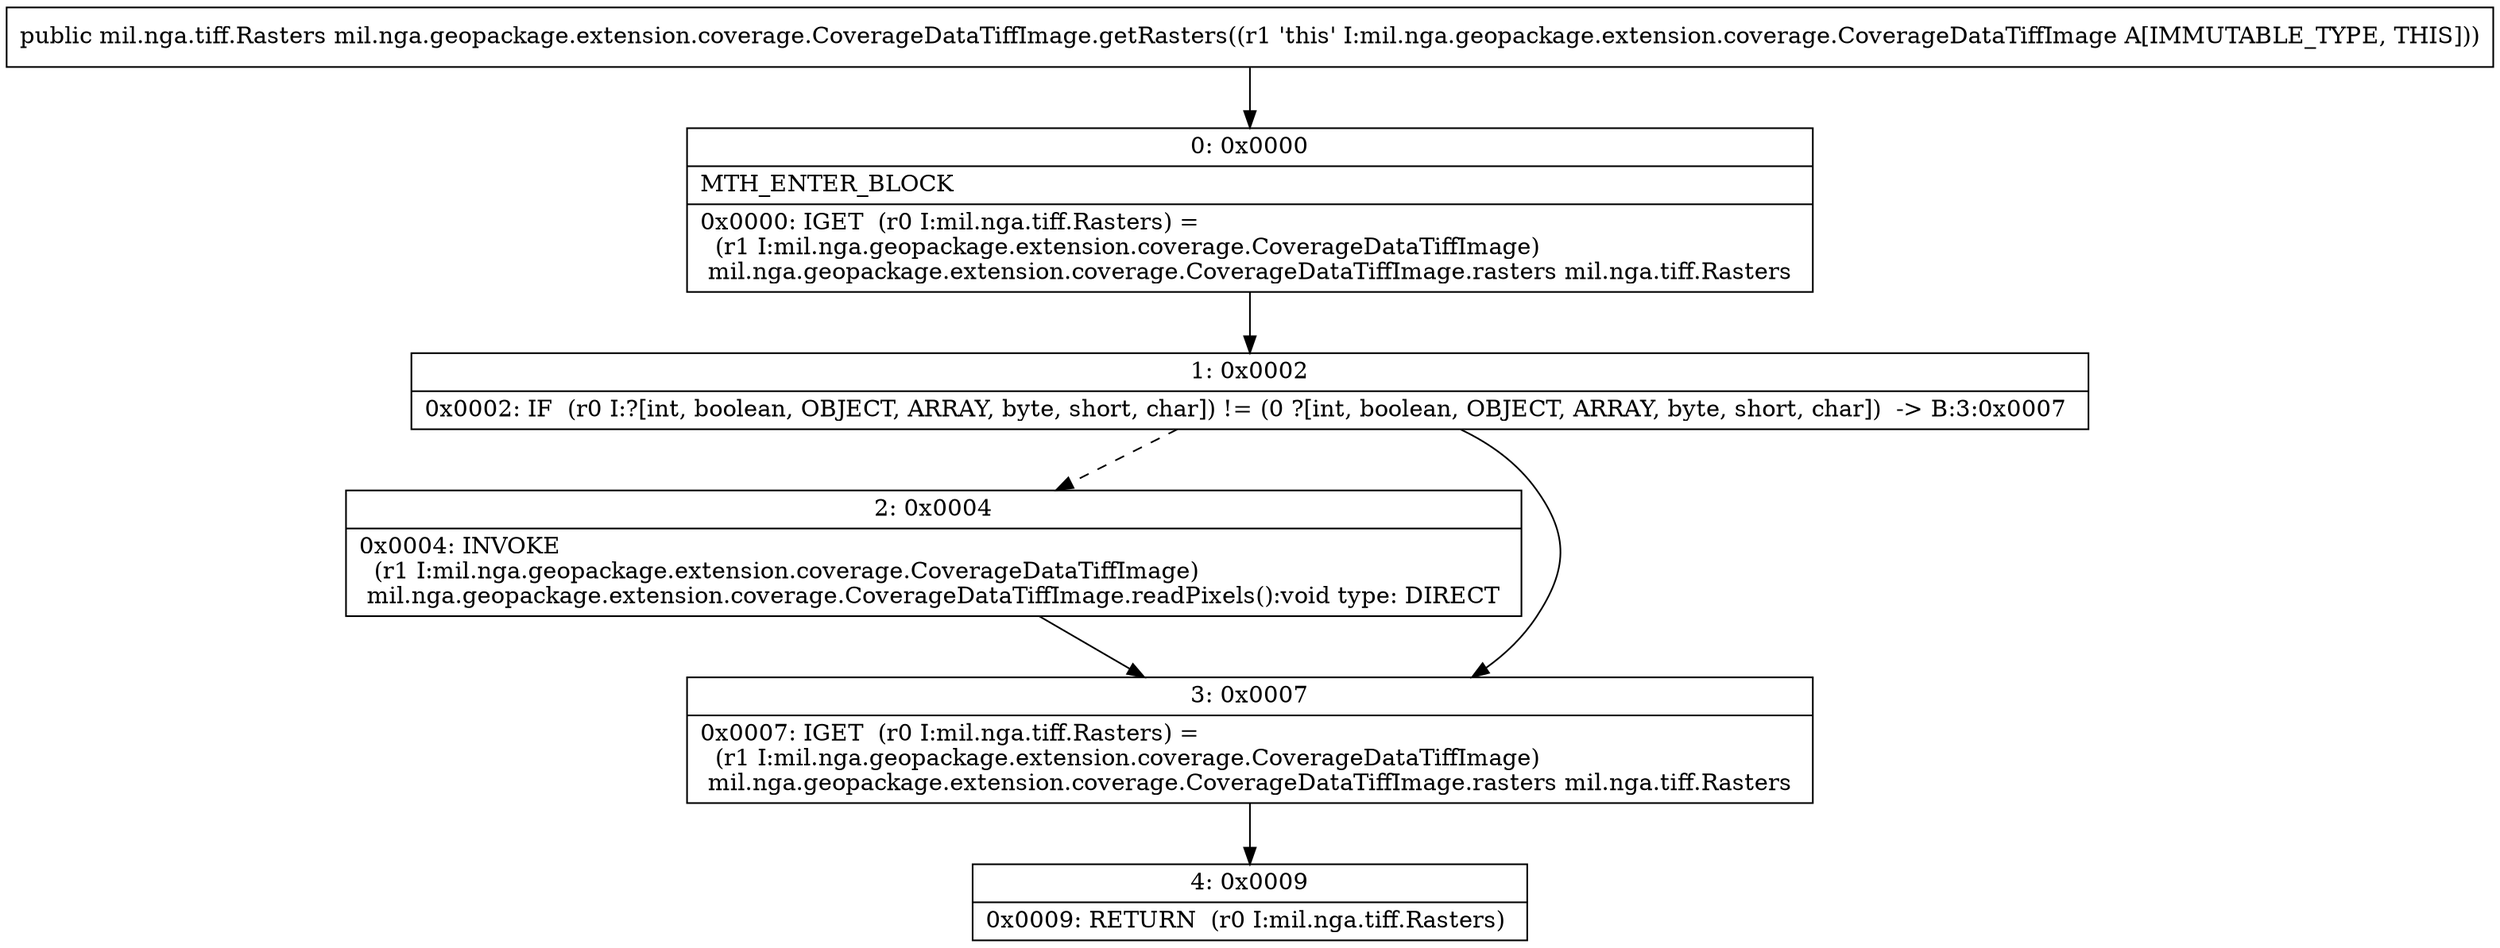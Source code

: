 digraph "CFG formil.nga.geopackage.extension.coverage.CoverageDataTiffImage.getRasters()Lmil\/nga\/tiff\/Rasters;" {
Node_0 [shape=record,label="{0\:\ 0x0000|MTH_ENTER_BLOCK\l|0x0000: IGET  (r0 I:mil.nga.tiff.Rasters) = \l  (r1 I:mil.nga.geopackage.extension.coverage.CoverageDataTiffImage)\l mil.nga.geopackage.extension.coverage.CoverageDataTiffImage.rasters mil.nga.tiff.Rasters \l}"];
Node_1 [shape=record,label="{1\:\ 0x0002|0x0002: IF  (r0 I:?[int, boolean, OBJECT, ARRAY, byte, short, char]) != (0 ?[int, boolean, OBJECT, ARRAY, byte, short, char])  \-\> B:3:0x0007 \l}"];
Node_2 [shape=record,label="{2\:\ 0x0004|0x0004: INVOKE  \l  (r1 I:mil.nga.geopackage.extension.coverage.CoverageDataTiffImage)\l mil.nga.geopackage.extension.coverage.CoverageDataTiffImage.readPixels():void type: DIRECT \l}"];
Node_3 [shape=record,label="{3\:\ 0x0007|0x0007: IGET  (r0 I:mil.nga.tiff.Rasters) = \l  (r1 I:mil.nga.geopackage.extension.coverage.CoverageDataTiffImage)\l mil.nga.geopackage.extension.coverage.CoverageDataTiffImage.rasters mil.nga.tiff.Rasters \l}"];
Node_4 [shape=record,label="{4\:\ 0x0009|0x0009: RETURN  (r0 I:mil.nga.tiff.Rasters) \l}"];
MethodNode[shape=record,label="{public mil.nga.tiff.Rasters mil.nga.geopackage.extension.coverage.CoverageDataTiffImage.getRasters((r1 'this' I:mil.nga.geopackage.extension.coverage.CoverageDataTiffImage A[IMMUTABLE_TYPE, THIS])) }"];
MethodNode -> Node_0;
Node_0 -> Node_1;
Node_1 -> Node_2[style=dashed];
Node_1 -> Node_3;
Node_2 -> Node_3;
Node_3 -> Node_4;
}

